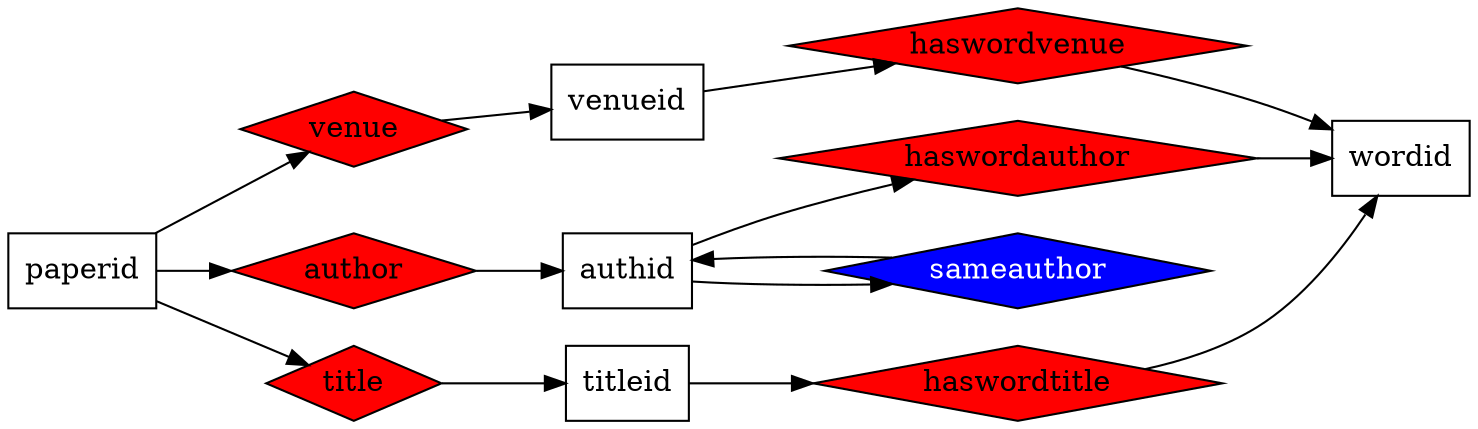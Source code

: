 digraph G {
    rankdir=LR;
    fontname="sans-serif";
    penwidth="0.1";
    edge [comment="Wildcard node added automatic in EG."];
    node [comment="Wildcard node added automatic in EG."];
    "venueid" [shape="box"];
    "haswordvenue" [shape="polygon", 
                    style="filled", 
                    fillcolor="red", 
                    orientation="45.0"];
    "authid" [shape="box"];
    "venue" [shape="polygon", 
             style="filled", 
             fillcolor="red", 
             orientation="45.0"];
    "paperid" [shape="box"];
    "author" [shape="polygon", 
              style="filled", 
              fillcolor="red", 
              orientation="45.0"];
    "haswordtitle" [shape="polygon", 
                    style="filled", 
                    fillcolor="red", 
                    orientation="45.0"];
    "title" [shape="polygon", 
             style="filled", 
             fillcolor="red", 
             orientation="45.0"];
    "haswordauthor" [shape="polygon", 
                     style="filled", 
                     fillcolor="red", 
                     orientation="45.0"];
    "wordid" [shape="box"];
    "titleid" [shape="box"];
    "sameauthor" -> "authid";
    "title" -> "titleid";
    "venueid" -> "haswordvenue";
    "paperid" -> "author";
    "venue" -> "venueid";
    "haswordvenue" -> "wordid";
    "haswordauthor" -> "wordid";
    "authid" -> "sameauthor";
    "authid" -> "haswordauthor";
    "paperid" -> "venue";
    "titleid" -> "haswordtitle";
    "haswordtitle" -> "wordid";
    "author" -> "authid";
    "paperid" -> "title";
    "sameauthor" [fontcolor="white", 
                  shape="polygon", 
                  style="filled", 
                  fillcolor="blue", 
                  orientation="45.0"];
}
